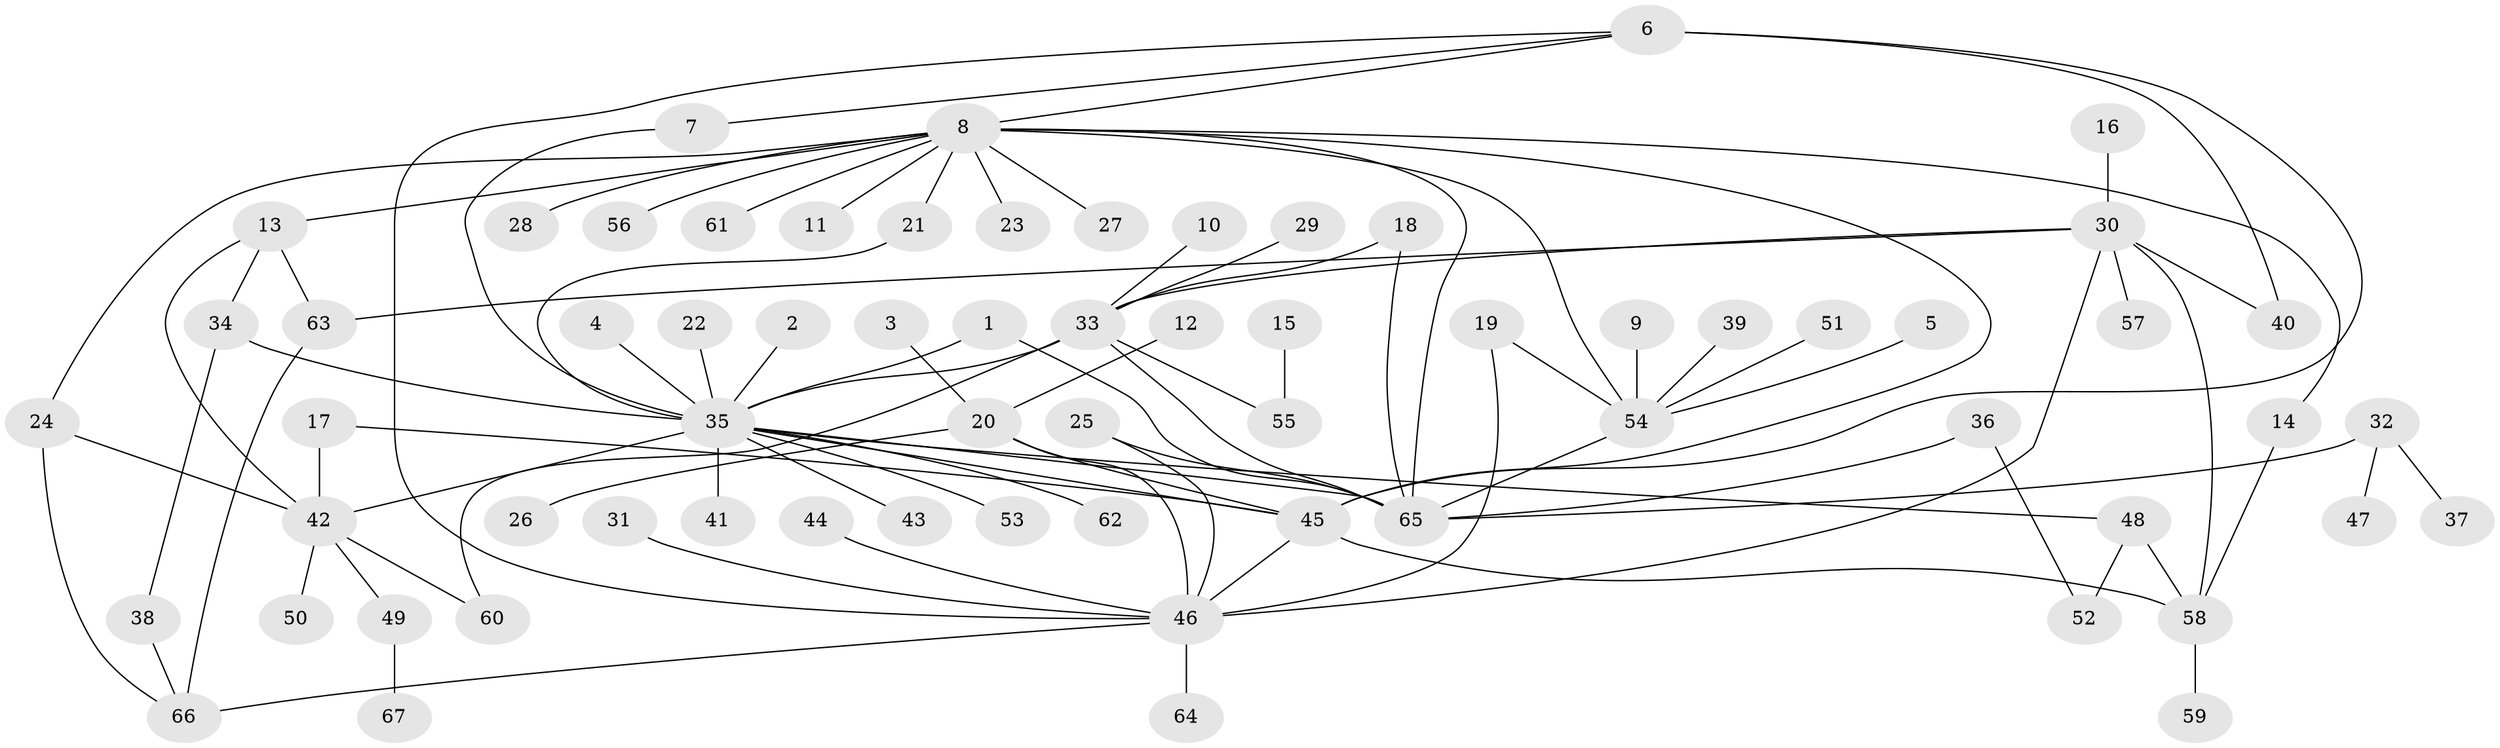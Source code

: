 // original degree distribution, {16: 0.007462686567164179, 11: 0.014925373134328358, 7: 0.014925373134328358, 5: 0.029850746268656716, 3: 0.08208955223880597, 18: 0.007462686567164179, 13: 0.007462686567164179, 1: 0.5373134328358209, 9: 0.014925373134328358, 2: 0.208955223880597, 10: 0.007462686567164179, 6: 0.007462686567164179, 4: 0.05970149253731343}
// Generated by graph-tools (version 1.1) at 2025/01/03/09/25 03:01:49]
// undirected, 67 vertices, 93 edges
graph export_dot {
graph [start="1"]
  node [color=gray90,style=filled];
  1;
  2;
  3;
  4;
  5;
  6;
  7;
  8;
  9;
  10;
  11;
  12;
  13;
  14;
  15;
  16;
  17;
  18;
  19;
  20;
  21;
  22;
  23;
  24;
  25;
  26;
  27;
  28;
  29;
  30;
  31;
  32;
  33;
  34;
  35;
  36;
  37;
  38;
  39;
  40;
  41;
  42;
  43;
  44;
  45;
  46;
  47;
  48;
  49;
  50;
  51;
  52;
  53;
  54;
  55;
  56;
  57;
  58;
  59;
  60;
  61;
  62;
  63;
  64;
  65;
  66;
  67;
  1 -- 35 [weight=1.0];
  1 -- 65 [weight=1.0];
  2 -- 35 [weight=1.0];
  3 -- 20 [weight=1.0];
  4 -- 35 [weight=1.0];
  5 -- 54 [weight=1.0];
  6 -- 7 [weight=1.0];
  6 -- 8 [weight=1.0];
  6 -- 40 [weight=2.0];
  6 -- 45 [weight=1.0];
  6 -- 46 [weight=1.0];
  7 -- 35 [weight=1.0];
  8 -- 11 [weight=1.0];
  8 -- 13 [weight=1.0];
  8 -- 14 [weight=1.0];
  8 -- 21 [weight=1.0];
  8 -- 23 [weight=1.0];
  8 -- 24 [weight=1.0];
  8 -- 27 [weight=1.0];
  8 -- 28 [weight=1.0];
  8 -- 45 [weight=1.0];
  8 -- 54 [weight=1.0];
  8 -- 56 [weight=1.0];
  8 -- 61 [weight=1.0];
  8 -- 65 [weight=1.0];
  9 -- 54 [weight=1.0];
  10 -- 33 [weight=1.0];
  12 -- 20 [weight=1.0];
  13 -- 34 [weight=1.0];
  13 -- 42 [weight=1.0];
  13 -- 63 [weight=1.0];
  14 -- 58 [weight=1.0];
  15 -- 55 [weight=1.0];
  16 -- 30 [weight=1.0];
  17 -- 42 [weight=1.0];
  17 -- 45 [weight=1.0];
  18 -- 33 [weight=1.0];
  18 -- 65 [weight=1.0];
  19 -- 46 [weight=1.0];
  19 -- 54 [weight=1.0];
  20 -- 26 [weight=1.0];
  20 -- 45 [weight=2.0];
  20 -- 46 [weight=2.0];
  21 -- 35 [weight=1.0];
  22 -- 35 [weight=1.0];
  24 -- 42 [weight=1.0];
  24 -- 66 [weight=1.0];
  25 -- 46 [weight=1.0];
  25 -- 65 [weight=1.0];
  29 -- 33 [weight=1.0];
  30 -- 33 [weight=1.0];
  30 -- 40 [weight=1.0];
  30 -- 46 [weight=1.0];
  30 -- 57 [weight=1.0];
  30 -- 58 [weight=1.0];
  30 -- 63 [weight=1.0];
  31 -- 46 [weight=1.0];
  32 -- 37 [weight=1.0];
  32 -- 47 [weight=1.0];
  32 -- 65 [weight=1.0];
  33 -- 35 [weight=1.0];
  33 -- 55 [weight=2.0];
  33 -- 60 [weight=1.0];
  33 -- 65 [weight=1.0];
  34 -- 35 [weight=1.0];
  34 -- 38 [weight=1.0];
  35 -- 41 [weight=1.0];
  35 -- 42 [weight=1.0];
  35 -- 43 [weight=1.0];
  35 -- 45 [weight=1.0];
  35 -- 48 [weight=1.0];
  35 -- 53 [weight=1.0];
  35 -- 62 [weight=1.0];
  35 -- 65 [weight=1.0];
  36 -- 52 [weight=1.0];
  36 -- 65 [weight=1.0];
  38 -- 66 [weight=1.0];
  39 -- 54 [weight=1.0];
  42 -- 49 [weight=1.0];
  42 -- 50 [weight=1.0];
  42 -- 60 [weight=1.0];
  44 -- 46 [weight=1.0];
  45 -- 46 [weight=1.0];
  45 -- 58 [weight=1.0];
  46 -- 64 [weight=1.0];
  46 -- 66 [weight=1.0];
  48 -- 52 [weight=1.0];
  48 -- 58 [weight=1.0];
  49 -- 67 [weight=1.0];
  51 -- 54 [weight=1.0];
  54 -- 65 [weight=1.0];
  58 -- 59 [weight=1.0];
  63 -- 66 [weight=1.0];
}
